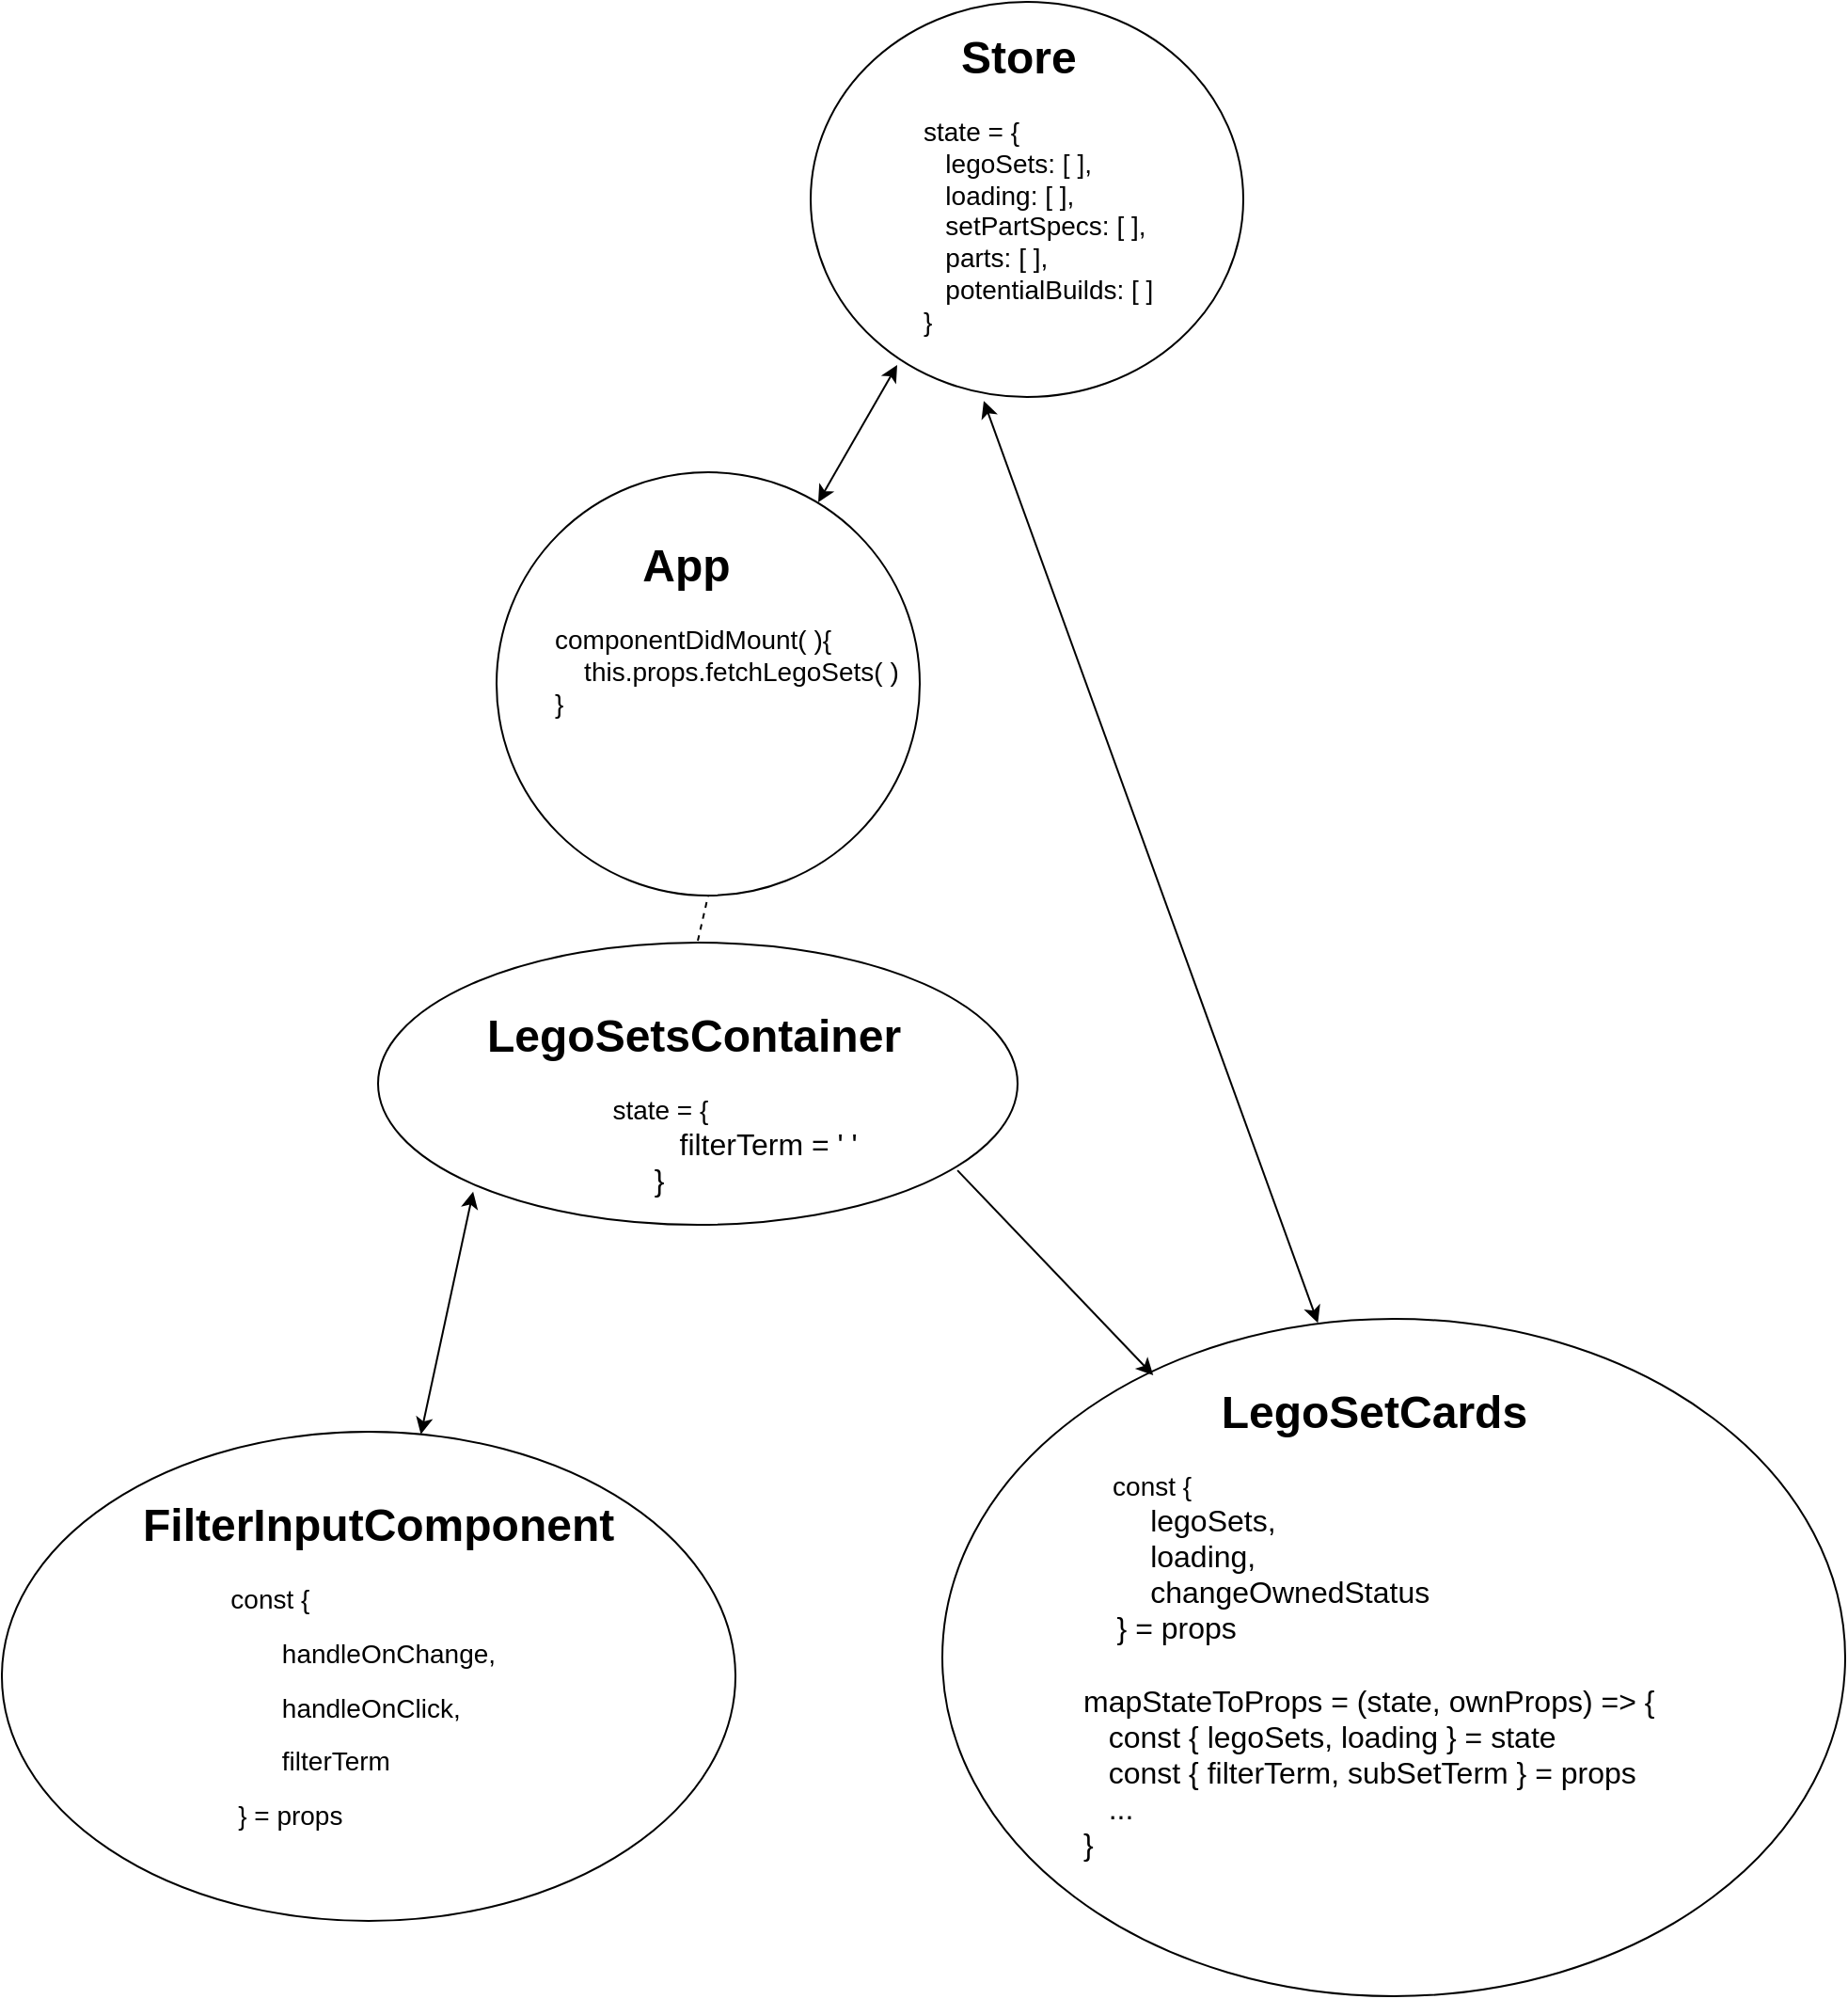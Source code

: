<mxfile>
    <diagram id="YLBKpWUhR1QM-lBdZ5C1" name="Page-1">
        <mxGraphModel dx="891" dy="666" grid="1" gridSize="10" guides="1" tooltips="1" connect="1" arrows="1" fold="1" page="1" pageScale="1" pageWidth="850" pageHeight="1100" math="0" shadow="0">
            <root>
                <mxCell id="0"/>
                <mxCell id="1" parent="0"/>
                <mxCell id="16" value="" style="ellipse;whiteSpace=wrap;html=1;" vertex="1" parent="1">
                    <mxGeometry x="550" y="10" width="230" height="210" as="geometry"/>
                </mxCell>
                <mxCell id="17" value="&lt;h1&gt;&amp;nbsp; &amp;nbsp;Store&lt;/h1&gt;&lt;div&gt;&lt;font style=&quot;font-size: 14px&quot;&gt;&lt;span style=&quot;text-align: center&quot;&gt;state =&amp;nbsp;&lt;/span&gt;&lt;span style=&quot;text-align: center&quot;&gt;{&lt;/span&gt;&lt;br style=&quot;text-align: center&quot;&gt;&lt;span style=&quot;text-align: center&quot;&gt;&amp;nbsp; &amp;nbsp;legoSets: [ ],&lt;/span&gt;&lt;br style=&quot;text-align: center&quot;&gt;&lt;span style=&quot;text-align: center&quot;&gt;&amp;nbsp; &amp;nbsp;loading: [ ],&lt;/span&gt;&lt;br style=&quot;text-align: center&quot;&gt;&lt;span style=&quot;text-align: center&quot;&gt;&amp;nbsp; &amp;nbsp;setPartSpecs: [ ],&lt;/span&gt;&lt;br style=&quot;text-align: center&quot;&gt;&lt;span style=&quot;text-align: center&quot;&gt;&amp;nbsp; &amp;nbsp;parts: [ ],&lt;/span&gt;&lt;br style=&quot;text-align: center&quot;&gt;&lt;span style=&quot;text-align: center&quot;&gt;&amp;nbsp; &amp;nbsp;potentialBuilds: [ ]&lt;/span&gt;&lt;br style=&quot;text-align: center&quot;&gt;&lt;span style=&quot;text-align: center&quot;&gt;}&lt;/span&gt;&lt;/font&gt;&lt;br&gt;&lt;/div&gt;" style="text;html=1;strokeColor=none;fillColor=none;spacing=5;spacingTop=-20;whiteSpace=wrap;overflow=hidden;rounded=0;" vertex="1" parent="1">
                    <mxGeometry x="605" y="20" width="190" height="170" as="geometry"/>
                </mxCell>
                <mxCell id="18" value="" style="ellipse;whiteSpace=wrap;html=1;" vertex="1" parent="1">
                    <mxGeometry x="320" y="510" width="340" height="150" as="geometry"/>
                </mxCell>
                <mxCell id="19" value="&lt;h1&gt;LegoSetsContainer&lt;/h1&gt;&lt;div&gt;&amp;nbsp; &amp;nbsp; &amp;nbsp; &amp;nbsp; &amp;nbsp; &amp;nbsp; &amp;nbsp; &amp;nbsp; &amp;nbsp; &amp;nbsp; &lt;font style=&quot;font-size: 14px&quot;&gt;state = {&lt;/font&gt;&lt;/div&gt;&lt;div&gt;&lt;font size=&quot;3&quot;&gt;&amp;nbsp; &amp;nbsp; &amp;nbsp; &amp;nbsp; &amp;nbsp; &amp;nbsp; &amp;nbsp; &amp;nbsp; &amp;nbsp; &amp;nbsp; &amp;nbsp; &amp;nbsp;filterTerm = ' '&lt;/font&gt;&lt;/div&gt;&lt;div&gt;&lt;font size=&quot;3&quot;&gt;&amp;nbsp; &amp;nbsp; &amp;nbsp; &amp;nbsp; &amp;nbsp; &amp;nbsp; &amp;nbsp; &amp;nbsp; &amp;nbsp; &amp;nbsp; }&lt;/font&gt;&lt;/div&gt;" style="text;html=1;strokeColor=none;fillColor=none;spacing=5;spacingTop=-20;whiteSpace=wrap;overflow=hidden;rounded=0;" vertex="1" parent="1">
                    <mxGeometry x="373" y="540" width="245" height="120" as="geometry"/>
                </mxCell>
                <mxCell id="21" value="" style="endArrow=none;dashed=1;html=1;entryX=0.5;entryY=1;entryDx=0;entryDy=0;" edge="1" parent="1" target="25">
                    <mxGeometry width="50" height="50" relative="1" as="geometry">
                        <mxPoint x="490" y="509" as="sourcePoint"/>
                        <mxPoint x="220" y="180" as="targetPoint"/>
                    </mxGeometry>
                </mxCell>
                <mxCell id="22" value="" style="ellipse;whiteSpace=wrap;html=1;" vertex="1" parent="1">
                    <mxGeometry x="120" y="770" width="390" height="260" as="geometry"/>
                </mxCell>
                <mxCell id="23" value="&lt;h1&gt;FilterInputComponent&lt;/h1&gt;&lt;p&gt;&lt;font style=&quot;font-size: 14px&quot;&gt;&amp;nbsp; &amp;nbsp; &amp;nbsp; &amp;nbsp; &amp;nbsp; &amp;nbsp; const {&amp;nbsp;&lt;/font&gt;&lt;/p&gt;&lt;p&gt;&lt;font style=&quot;font-size: 14px&quot;&gt;&lt;span&gt;&amp;nbsp; &amp;nbsp; &amp;nbsp; &amp;nbsp; &amp;nbsp; &amp;nbsp; &amp;nbsp; &amp;nbsp; &amp;nbsp; &amp;nbsp;handleOnChange,&amp;nbsp;&lt;/span&gt;&lt;/font&gt;&lt;/p&gt;&lt;p&gt;&lt;font style=&quot;font-size: 14px&quot;&gt;&lt;span&gt;&amp;nbsp; &amp;nbsp; &amp;nbsp; &amp;nbsp; &amp;nbsp; &amp;nbsp; &amp;nbsp; &amp;nbsp; &amp;nbsp; &amp;nbsp;handleOnClick,&amp;nbsp;&lt;/span&gt;&lt;/font&gt;&lt;/p&gt;&lt;p&gt;&lt;font style=&quot;font-size: 14px&quot;&gt;&lt;span&gt;&amp;nbsp; &amp;nbsp; &amp;nbsp; &amp;nbsp; &amp;nbsp; &amp;nbsp; &amp;nbsp; &amp;nbsp; &amp;nbsp; &amp;nbsp;filterTerm&amp;nbsp;&amp;nbsp;&lt;/span&gt;&lt;/font&gt;&lt;/p&gt;&lt;p&gt;&lt;font style=&quot;font-size: 14px&quot;&gt;&lt;span&gt;&amp;nbsp; &amp;nbsp; &amp;nbsp; &amp;nbsp; &amp;nbsp; &amp;nbsp; &amp;nbsp;} = props&lt;/span&gt;&lt;/font&gt;&lt;/p&gt;" style="text;html=1;strokeColor=none;fillColor=none;spacing=5;spacingTop=-20;whiteSpace=wrap;overflow=hidden;rounded=0;" vertex="1" parent="1">
                    <mxGeometry x="190" y="800" width="280" height="200" as="geometry"/>
                </mxCell>
                <mxCell id="24" value="" style="endArrow=classic;startArrow=classic;html=1;entryX=-0.01;entryY=0.853;entryDx=0;entryDy=0;entryPerimeter=0;" edge="1" parent="1" source="22" target="19">
                    <mxGeometry width="50" height="50" relative="1" as="geometry">
                        <mxPoint x="720" y="680" as="sourcePoint"/>
                        <mxPoint x="610" y="690" as="targetPoint"/>
                    </mxGeometry>
                </mxCell>
                <mxCell id="25" value="" style="ellipse;whiteSpace=wrap;html=1;aspect=fixed;" vertex="1" parent="1">
                    <mxGeometry x="383" y="260" width="225" height="225" as="geometry"/>
                </mxCell>
                <mxCell id="26" value="&lt;h1&gt;&amp;nbsp; &amp;nbsp; &amp;nbsp; &amp;nbsp;App&lt;/h1&gt;&lt;div&gt;&lt;font style=&quot;font-size: 14px&quot;&gt;componentDidMount( ){&lt;/font&gt;&lt;/div&gt;&lt;div&gt;&lt;font style=&quot;font-size: 14px&quot;&gt;&amp;nbsp; &amp;nbsp; this.props.fetchLegoSets( )&lt;/font&gt;&lt;/div&gt;&lt;div&gt;&lt;font style=&quot;font-size: 14px&quot;&gt;}&lt;/font&gt;&lt;/div&gt;" style="text;html=1;strokeColor=none;fillColor=none;spacing=5;spacingTop=-20;whiteSpace=wrap;overflow=hidden;rounded=0;" vertex="1" parent="1">
                    <mxGeometry x="409" y="290" width="199" height="140" as="geometry"/>
                </mxCell>
                <mxCell id="28" value="" style="ellipse;whiteSpace=wrap;html=1;" vertex="1" parent="1">
                    <mxGeometry x="620" y="710" width="480" height="360" as="geometry"/>
                </mxCell>
                <mxCell id="29" value="" style="endArrow=classic;startArrow=classic;html=1;entryX=0.2;entryY=0.919;entryDx=0;entryDy=0;entryPerimeter=0;exitX=0.76;exitY=0.071;exitDx=0;exitDy=0;exitPerimeter=0;" edge="1" parent="1" source="25" target="16">
                    <mxGeometry width="50" height="50" relative="1" as="geometry">
                        <mxPoint x="580" y="660" as="sourcePoint"/>
                        <mxPoint x="630" y="610" as="targetPoint"/>
                    </mxGeometry>
                </mxCell>
                <mxCell id="30" value="" style="endArrow=classic;startArrow=classic;html=1;entryX=0.416;entryY=0.006;entryDx=0;entryDy=0;entryPerimeter=0;exitX=0.4;exitY=1.01;exitDx=0;exitDy=0;exitPerimeter=0;" edge="1" parent="1" source="16" target="28">
                    <mxGeometry width="50" height="50" relative="1" as="geometry">
                        <mxPoint x="580" y="660" as="sourcePoint"/>
                        <mxPoint x="630" y="610" as="targetPoint"/>
                    </mxGeometry>
                </mxCell>
                <mxCell id="31" value="&lt;h1&gt;&amp;nbsp; &amp;nbsp; &amp;nbsp; &amp;nbsp; &amp;nbsp; &amp;nbsp;LegoSetCards&lt;/h1&gt;&lt;div&gt;&lt;font style=&quot;font-size: 14px&quot;&gt;&amp;nbsp; &amp;nbsp; const {&amp;nbsp;&lt;/font&gt;&lt;/div&gt;&lt;div&gt;&lt;font size=&quot;3&quot;&gt;&amp;nbsp; &amp;nbsp; &amp;nbsp; &amp;nbsp; legoSets,&lt;/font&gt;&lt;/div&gt;&lt;div&gt;&lt;font size=&quot;3&quot;&gt;&amp;nbsp; &amp;nbsp; &amp;nbsp; &amp;nbsp; loading,&lt;/font&gt;&lt;/div&gt;&lt;div&gt;&lt;font size=&quot;3&quot;&gt;&amp;nbsp; &amp;nbsp; &amp;nbsp; &amp;nbsp; changeOwnedStatus&lt;/font&gt;&lt;/div&gt;&lt;div&gt;&lt;font size=&quot;3&quot;&gt;&amp;nbsp; &amp;nbsp; } = props&lt;/font&gt;&lt;/div&gt;&lt;div&gt;&lt;font size=&quot;3&quot;&gt;&amp;nbsp; &amp;nbsp;&lt;/font&gt;&lt;/div&gt;&lt;div&gt;&lt;font size=&quot;3&quot;&gt;mapStateToProps = (state, ownProps) =&amp;gt; {&lt;/font&gt;&lt;/div&gt;&lt;div&gt;&lt;font size=&quot;3&quot;&gt;&amp;nbsp; &amp;nbsp;const { legoSets, loading } = state&lt;/font&gt;&lt;/div&gt;&lt;div&gt;&lt;font size=&quot;3&quot;&gt;&amp;nbsp; &amp;nbsp;const { filterTerm, subSetTerm } = props&lt;/font&gt;&lt;/div&gt;&lt;div&gt;&lt;font size=&quot;3&quot;&gt;&amp;nbsp; &amp;nbsp;...&lt;/font&gt;&lt;/div&gt;&lt;div&gt;&lt;font size=&quot;3&quot;&gt;}&lt;/font&gt;&lt;/div&gt;" style="text;html=1;strokeColor=none;fillColor=none;spacing=5;spacingTop=-20;whiteSpace=wrap;overflow=hidden;rounded=0;" vertex="1" parent="1">
                    <mxGeometry x="690" y="740" width="390" height="320" as="geometry"/>
                </mxCell>
                <mxCell id="32" value="" style="endArrow=classic;html=1;exitX=0.906;exitY=0.807;exitDx=0;exitDy=0;exitPerimeter=0;" edge="1" parent="1" source="18" target="31">
                    <mxGeometry width="50" height="50" relative="1" as="geometry">
                        <mxPoint x="730" y="740" as="sourcePoint"/>
                        <mxPoint x="740" y="690" as="targetPoint"/>
                    </mxGeometry>
                </mxCell>
            </root>
        </mxGraphModel>
    </diagram>
</mxfile>